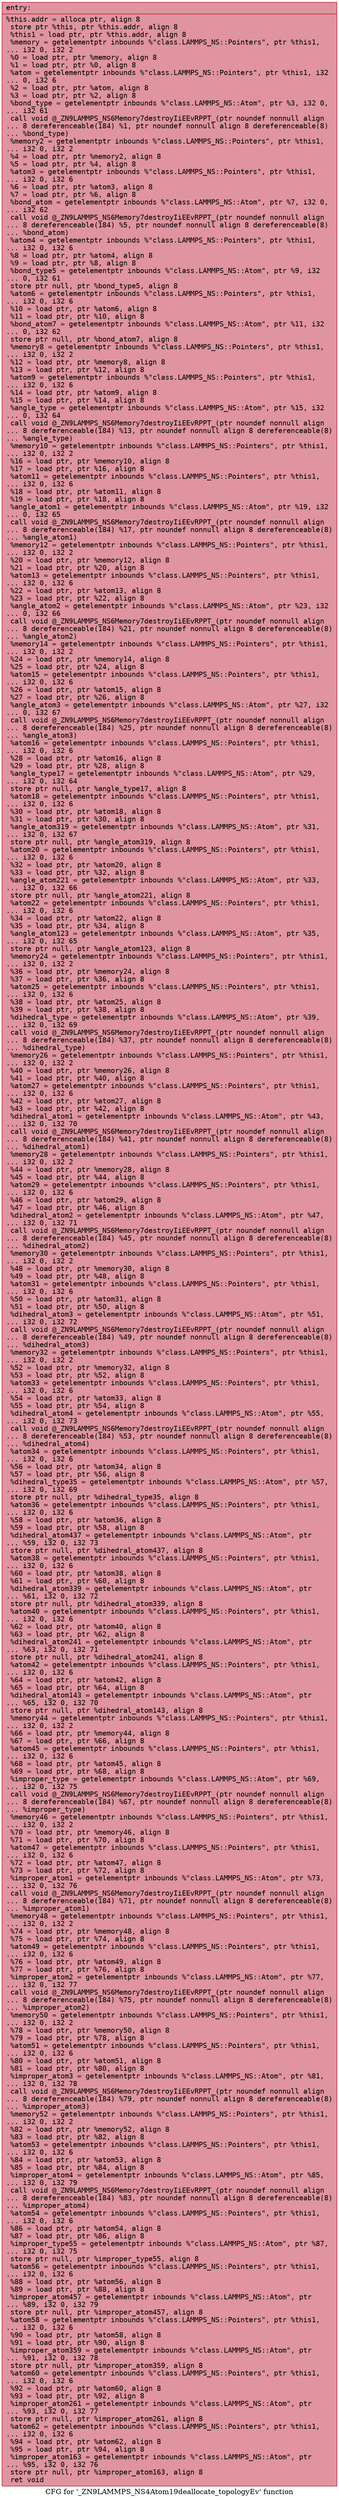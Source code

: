 digraph "CFG for '_ZN9LAMMPS_NS4Atom19deallocate_topologyEv' function" {
	label="CFG for '_ZN9LAMMPS_NS4Atom19deallocate_topologyEv' function";

	Node0x55aea8e6bf10 [shape=record,color="#b70d28ff", style=filled, fillcolor="#b70d2870" fontname="Courier",label="{entry:\l|  %this.addr = alloca ptr, align 8\l  store ptr %this, ptr %this.addr, align 8\l  %this1 = load ptr, ptr %this.addr, align 8\l  %memory = getelementptr inbounds %\"class.LAMMPS_NS::Pointers\", ptr %this1,\l... i32 0, i32 2\l  %0 = load ptr, ptr %memory, align 8\l  %1 = load ptr, ptr %0, align 8\l  %atom = getelementptr inbounds %\"class.LAMMPS_NS::Pointers\", ptr %this1, i32\l... 0, i32 6\l  %2 = load ptr, ptr %atom, align 8\l  %3 = load ptr, ptr %2, align 8\l  %bond_type = getelementptr inbounds %\"class.LAMMPS_NS::Atom\", ptr %3, i32 0,\l... i32 61\l  call void @_ZN9LAMMPS_NS6Memory7destroyIiEEvRPPT_(ptr noundef nonnull align\l... 8 dereferenceable(184) %1, ptr noundef nonnull align 8 dereferenceable(8)\l... %bond_type)\l  %memory2 = getelementptr inbounds %\"class.LAMMPS_NS::Pointers\", ptr %this1,\l... i32 0, i32 2\l  %4 = load ptr, ptr %memory2, align 8\l  %5 = load ptr, ptr %4, align 8\l  %atom3 = getelementptr inbounds %\"class.LAMMPS_NS::Pointers\", ptr %this1,\l... i32 0, i32 6\l  %6 = load ptr, ptr %atom3, align 8\l  %7 = load ptr, ptr %6, align 8\l  %bond_atom = getelementptr inbounds %\"class.LAMMPS_NS::Atom\", ptr %7, i32 0,\l... i32 62\l  call void @_ZN9LAMMPS_NS6Memory7destroyIiEEvRPPT_(ptr noundef nonnull align\l... 8 dereferenceable(184) %5, ptr noundef nonnull align 8 dereferenceable(8)\l... %bond_atom)\l  %atom4 = getelementptr inbounds %\"class.LAMMPS_NS::Pointers\", ptr %this1,\l... i32 0, i32 6\l  %8 = load ptr, ptr %atom4, align 8\l  %9 = load ptr, ptr %8, align 8\l  %bond_type5 = getelementptr inbounds %\"class.LAMMPS_NS::Atom\", ptr %9, i32\l... 0, i32 61\l  store ptr null, ptr %bond_type5, align 8\l  %atom6 = getelementptr inbounds %\"class.LAMMPS_NS::Pointers\", ptr %this1,\l... i32 0, i32 6\l  %10 = load ptr, ptr %atom6, align 8\l  %11 = load ptr, ptr %10, align 8\l  %bond_atom7 = getelementptr inbounds %\"class.LAMMPS_NS::Atom\", ptr %11, i32\l... 0, i32 62\l  store ptr null, ptr %bond_atom7, align 8\l  %memory8 = getelementptr inbounds %\"class.LAMMPS_NS::Pointers\", ptr %this1,\l... i32 0, i32 2\l  %12 = load ptr, ptr %memory8, align 8\l  %13 = load ptr, ptr %12, align 8\l  %atom9 = getelementptr inbounds %\"class.LAMMPS_NS::Pointers\", ptr %this1,\l... i32 0, i32 6\l  %14 = load ptr, ptr %atom9, align 8\l  %15 = load ptr, ptr %14, align 8\l  %angle_type = getelementptr inbounds %\"class.LAMMPS_NS::Atom\", ptr %15, i32\l... 0, i32 64\l  call void @_ZN9LAMMPS_NS6Memory7destroyIiEEvRPPT_(ptr noundef nonnull align\l... 8 dereferenceable(184) %13, ptr noundef nonnull align 8 dereferenceable(8)\l... %angle_type)\l  %memory10 = getelementptr inbounds %\"class.LAMMPS_NS::Pointers\", ptr %this1,\l... i32 0, i32 2\l  %16 = load ptr, ptr %memory10, align 8\l  %17 = load ptr, ptr %16, align 8\l  %atom11 = getelementptr inbounds %\"class.LAMMPS_NS::Pointers\", ptr %this1,\l... i32 0, i32 6\l  %18 = load ptr, ptr %atom11, align 8\l  %19 = load ptr, ptr %18, align 8\l  %angle_atom1 = getelementptr inbounds %\"class.LAMMPS_NS::Atom\", ptr %19, i32\l... 0, i32 65\l  call void @_ZN9LAMMPS_NS6Memory7destroyIiEEvRPPT_(ptr noundef nonnull align\l... 8 dereferenceable(184) %17, ptr noundef nonnull align 8 dereferenceable(8)\l... %angle_atom1)\l  %memory12 = getelementptr inbounds %\"class.LAMMPS_NS::Pointers\", ptr %this1,\l... i32 0, i32 2\l  %20 = load ptr, ptr %memory12, align 8\l  %21 = load ptr, ptr %20, align 8\l  %atom13 = getelementptr inbounds %\"class.LAMMPS_NS::Pointers\", ptr %this1,\l... i32 0, i32 6\l  %22 = load ptr, ptr %atom13, align 8\l  %23 = load ptr, ptr %22, align 8\l  %angle_atom2 = getelementptr inbounds %\"class.LAMMPS_NS::Atom\", ptr %23, i32\l... 0, i32 66\l  call void @_ZN9LAMMPS_NS6Memory7destroyIiEEvRPPT_(ptr noundef nonnull align\l... 8 dereferenceable(184) %21, ptr noundef nonnull align 8 dereferenceable(8)\l... %angle_atom2)\l  %memory14 = getelementptr inbounds %\"class.LAMMPS_NS::Pointers\", ptr %this1,\l... i32 0, i32 2\l  %24 = load ptr, ptr %memory14, align 8\l  %25 = load ptr, ptr %24, align 8\l  %atom15 = getelementptr inbounds %\"class.LAMMPS_NS::Pointers\", ptr %this1,\l... i32 0, i32 6\l  %26 = load ptr, ptr %atom15, align 8\l  %27 = load ptr, ptr %26, align 8\l  %angle_atom3 = getelementptr inbounds %\"class.LAMMPS_NS::Atom\", ptr %27, i32\l... 0, i32 67\l  call void @_ZN9LAMMPS_NS6Memory7destroyIiEEvRPPT_(ptr noundef nonnull align\l... 8 dereferenceable(184) %25, ptr noundef nonnull align 8 dereferenceable(8)\l... %angle_atom3)\l  %atom16 = getelementptr inbounds %\"class.LAMMPS_NS::Pointers\", ptr %this1,\l... i32 0, i32 6\l  %28 = load ptr, ptr %atom16, align 8\l  %29 = load ptr, ptr %28, align 8\l  %angle_type17 = getelementptr inbounds %\"class.LAMMPS_NS::Atom\", ptr %29,\l... i32 0, i32 64\l  store ptr null, ptr %angle_type17, align 8\l  %atom18 = getelementptr inbounds %\"class.LAMMPS_NS::Pointers\", ptr %this1,\l... i32 0, i32 6\l  %30 = load ptr, ptr %atom18, align 8\l  %31 = load ptr, ptr %30, align 8\l  %angle_atom319 = getelementptr inbounds %\"class.LAMMPS_NS::Atom\", ptr %31,\l... i32 0, i32 67\l  store ptr null, ptr %angle_atom319, align 8\l  %atom20 = getelementptr inbounds %\"class.LAMMPS_NS::Pointers\", ptr %this1,\l... i32 0, i32 6\l  %32 = load ptr, ptr %atom20, align 8\l  %33 = load ptr, ptr %32, align 8\l  %angle_atom221 = getelementptr inbounds %\"class.LAMMPS_NS::Atom\", ptr %33,\l... i32 0, i32 66\l  store ptr null, ptr %angle_atom221, align 8\l  %atom22 = getelementptr inbounds %\"class.LAMMPS_NS::Pointers\", ptr %this1,\l... i32 0, i32 6\l  %34 = load ptr, ptr %atom22, align 8\l  %35 = load ptr, ptr %34, align 8\l  %angle_atom123 = getelementptr inbounds %\"class.LAMMPS_NS::Atom\", ptr %35,\l... i32 0, i32 65\l  store ptr null, ptr %angle_atom123, align 8\l  %memory24 = getelementptr inbounds %\"class.LAMMPS_NS::Pointers\", ptr %this1,\l... i32 0, i32 2\l  %36 = load ptr, ptr %memory24, align 8\l  %37 = load ptr, ptr %36, align 8\l  %atom25 = getelementptr inbounds %\"class.LAMMPS_NS::Pointers\", ptr %this1,\l... i32 0, i32 6\l  %38 = load ptr, ptr %atom25, align 8\l  %39 = load ptr, ptr %38, align 8\l  %dihedral_type = getelementptr inbounds %\"class.LAMMPS_NS::Atom\", ptr %39,\l... i32 0, i32 69\l  call void @_ZN9LAMMPS_NS6Memory7destroyIiEEvRPPT_(ptr noundef nonnull align\l... 8 dereferenceable(184) %37, ptr noundef nonnull align 8 dereferenceable(8)\l... %dihedral_type)\l  %memory26 = getelementptr inbounds %\"class.LAMMPS_NS::Pointers\", ptr %this1,\l... i32 0, i32 2\l  %40 = load ptr, ptr %memory26, align 8\l  %41 = load ptr, ptr %40, align 8\l  %atom27 = getelementptr inbounds %\"class.LAMMPS_NS::Pointers\", ptr %this1,\l... i32 0, i32 6\l  %42 = load ptr, ptr %atom27, align 8\l  %43 = load ptr, ptr %42, align 8\l  %dihedral_atom1 = getelementptr inbounds %\"class.LAMMPS_NS::Atom\", ptr %43,\l... i32 0, i32 70\l  call void @_ZN9LAMMPS_NS6Memory7destroyIiEEvRPPT_(ptr noundef nonnull align\l... 8 dereferenceable(184) %41, ptr noundef nonnull align 8 dereferenceable(8)\l... %dihedral_atom1)\l  %memory28 = getelementptr inbounds %\"class.LAMMPS_NS::Pointers\", ptr %this1,\l... i32 0, i32 2\l  %44 = load ptr, ptr %memory28, align 8\l  %45 = load ptr, ptr %44, align 8\l  %atom29 = getelementptr inbounds %\"class.LAMMPS_NS::Pointers\", ptr %this1,\l... i32 0, i32 6\l  %46 = load ptr, ptr %atom29, align 8\l  %47 = load ptr, ptr %46, align 8\l  %dihedral_atom2 = getelementptr inbounds %\"class.LAMMPS_NS::Atom\", ptr %47,\l... i32 0, i32 71\l  call void @_ZN9LAMMPS_NS6Memory7destroyIiEEvRPPT_(ptr noundef nonnull align\l... 8 dereferenceable(184) %45, ptr noundef nonnull align 8 dereferenceable(8)\l... %dihedral_atom2)\l  %memory30 = getelementptr inbounds %\"class.LAMMPS_NS::Pointers\", ptr %this1,\l... i32 0, i32 2\l  %48 = load ptr, ptr %memory30, align 8\l  %49 = load ptr, ptr %48, align 8\l  %atom31 = getelementptr inbounds %\"class.LAMMPS_NS::Pointers\", ptr %this1,\l... i32 0, i32 6\l  %50 = load ptr, ptr %atom31, align 8\l  %51 = load ptr, ptr %50, align 8\l  %dihedral_atom3 = getelementptr inbounds %\"class.LAMMPS_NS::Atom\", ptr %51,\l... i32 0, i32 72\l  call void @_ZN9LAMMPS_NS6Memory7destroyIiEEvRPPT_(ptr noundef nonnull align\l... 8 dereferenceable(184) %49, ptr noundef nonnull align 8 dereferenceable(8)\l... %dihedral_atom3)\l  %memory32 = getelementptr inbounds %\"class.LAMMPS_NS::Pointers\", ptr %this1,\l... i32 0, i32 2\l  %52 = load ptr, ptr %memory32, align 8\l  %53 = load ptr, ptr %52, align 8\l  %atom33 = getelementptr inbounds %\"class.LAMMPS_NS::Pointers\", ptr %this1,\l... i32 0, i32 6\l  %54 = load ptr, ptr %atom33, align 8\l  %55 = load ptr, ptr %54, align 8\l  %dihedral_atom4 = getelementptr inbounds %\"class.LAMMPS_NS::Atom\", ptr %55,\l... i32 0, i32 73\l  call void @_ZN9LAMMPS_NS6Memory7destroyIiEEvRPPT_(ptr noundef nonnull align\l... 8 dereferenceable(184) %53, ptr noundef nonnull align 8 dereferenceable(8)\l... %dihedral_atom4)\l  %atom34 = getelementptr inbounds %\"class.LAMMPS_NS::Pointers\", ptr %this1,\l... i32 0, i32 6\l  %56 = load ptr, ptr %atom34, align 8\l  %57 = load ptr, ptr %56, align 8\l  %dihedral_type35 = getelementptr inbounds %\"class.LAMMPS_NS::Atom\", ptr %57,\l... i32 0, i32 69\l  store ptr null, ptr %dihedral_type35, align 8\l  %atom36 = getelementptr inbounds %\"class.LAMMPS_NS::Pointers\", ptr %this1,\l... i32 0, i32 6\l  %58 = load ptr, ptr %atom36, align 8\l  %59 = load ptr, ptr %58, align 8\l  %dihedral_atom437 = getelementptr inbounds %\"class.LAMMPS_NS::Atom\", ptr\l... %59, i32 0, i32 73\l  store ptr null, ptr %dihedral_atom437, align 8\l  %atom38 = getelementptr inbounds %\"class.LAMMPS_NS::Pointers\", ptr %this1,\l... i32 0, i32 6\l  %60 = load ptr, ptr %atom38, align 8\l  %61 = load ptr, ptr %60, align 8\l  %dihedral_atom339 = getelementptr inbounds %\"class.LAMMPS_NS::Atom\", ptr\l... %61, i32 0, i32 72\l  store ptr null, ptr %dihedral_atom339, align 8\l  %atom40 = getelementptr inbounds %\"class.LAMMPS_NS::Pointers\", ptr %this1,\l... i32 0, i32 6\l  %62 = load ptr, ptr %atom40, align 8\l  %63 = load ptr, ptr %62, align 8\l  %dihedral_atom241 = getelementptr inbounds %\"class.LAMMPS_NS::Atom\", ptr\l... %63, i32 0, i32 71\l  store ptr null, ptr %dihedral_atom241, align 8\l  %atom42 = getelementptr inbounds %\"class.LAMMPS_NS::Pointers\", ptr %this1,\l... i32 0, i32 6\l  %64 = load ptr, ptr %atom42, align 8\l  %65 = load ptr, ptr %64, align 8\l  %dihedral_atom143 = getelementptr inbounds %\"class.LAMMPS_NS::Atom\", ptr\l... %65, i32 0, i32 70\l  store ptr null, ptr %dihedral_atom143, align 8\l  %memory44 = getelementptr inbounds %\"class.LAMMPS_NS::Pointers\", ptr %this1,\l... i32 0, i32 2\l  %66 = load ptr, ptr %memory44, align 8\l  %67 = load ptr, ptr %66, align 8\l  %atom45 = getelementptr inbounds %\"class.LAMMPS_NS::Pointers\", ptr %this1,\l... i32 0, i32 6\l  %68 = load ptr, ptr %atom45, align 8\l  %69 = load ptr, ptr %68, align 8\l  %improper_type = getelementptr inbounds %\"class.LAMMPS_NS::Atom\", ptr %69,\l... i32 0, i32 75\l  call void @_ZN9LAMMPS_NS6Memory7destroyIiEEvRPPT_(ptr noundef nonnull align\l... 8 dereferenceable(184) %67, ptr noundef nonnull align 8 dereferenceable(8)\l... %improper_type)\l  %memory46 = getelementptr inbounds %\"class.LAMMPS_NS::Pointers\", ptr %this1,\l... i32 0, i32 2\l  %70 = load ptr, ptr %memory46, align 8\l  %71 = load ptr, ptr %70, align 8\l  %atom47 = getelementptr inbounds %\"class.LAMMPS_NS::Pointers\", ptr %this1,\l... i32 0, i32 6\l  %72 = load ptr, ptr %atom47, align 8\l  %73 = load ptr, ptr %72, align 8\l  %improper_atom1 = getelementptr inbounds %\"class.LAMMPS_NS::Atom\", ptr %73,\l... i32 0, i32 76\l  call void @_ZN9LAMMPS_NS6Memory7destroyIiEEvRPPT_(ptr noundef nonnull align\l... 8 dereferenceable(184) %71, ptr noundef nonnull align 8 dereferenceable(8)\l... %improper_atom1)\l  %memory48 = getelementptr inbounds %\"class.LAMMPS_NS::Pointers\", ptr %this1,\l... i32 0, i32 2\l  %74 = load ptr, ptr %memory48, align 8\l  %75 = load ptr, ptr %74, align 8\l  %atom49 = getelementptr inbounds %\"class.LAMMPS_NS::Pointers\", ptr %this1,\l... i32 0, i32 6\l  %76 = load ptr, ptr %atom49, align 8\l  %77 = load ptr, ptr %76, align 8\l  %improper_atom2 = getelementptr inbounds %\"class.LAMMPS_NS::Atom\", ptr %77,\l... i32 0, i32 77\l  call void @_ZN9LAMMPS_NS6Memory7destroyIiEEvRPPT_(ptr noundef nonnull align\l... 8 dereferenceable(184) %75, ptr noundef nonnull align 8 dereferenceable(8)\l... %improper_atom2)\l  %memory50 = getelementptr inbounds %\"class.LAMMPS_NS::Pointers\", ptr %this1,\l... i32 0, i32 2\l  %78 = load ptr, ptr %memory50, align 8\l  %79 = load ptr, ptr %78, align 8\l  %atom51 = getelementptr inbounds %\"class.LAMMPS_NS::Pointers\", ptr %this1,\l... i32 0, i32 6\l  %80 = load ptr, ptr %atom51, align 8\l  %81 = load ptr, ptr %80, align 8\l  %improper_atom3 = getelementptr inbounds %\"class.LAMMPS_NS::Atom\", ptr %81,\l... i32 0, i32 78\l  call void @_ZN9LAMMPS_NS6Memory7destroyIiEEvRPPT_(ptr noundef nonnull align\l... 8 dereferenceable(184) %79, ptr noundef nonnull align 8 dereferenceable(8)\l... %improper_atom3)\l  %memory52 = getelementptr inbounds %\"class.LAMMPS_NS::Pointers\", ptr %this1,\l... i32 0, i32 2\l  %82 = load ptr, ptr %memory52, align 8\l  %83 = load ptr, ptr %82, align 8\l  %atom53 = getelementptr inbounds %\"class.LAMMPS_NS::Pointers\", ptr %this1,\l... i32 0, i32 6\l  %84 = load ptr, ptr %atom53, align 8\l  %85 = load ptr, ptr %84, align 8\l  %improper_atom4 = getelementptr inbounds %\"class.LAMMPS_NS::Atom\", ptr %85,\l... i32 0, i32 79\l  call void @_ZN9LAMMPS_NS6Memory7destroyIiEEvRPPT_(ptr noundef nonnull align\l... 8 dereferenceable(184) %83, ptr noundef nonnull align 8 dereferenceable(8)\l... %improper_atom4)\l  %atom54 = getelementptr inbounds %\"class.LAMMPS_NS::Pointers\", ptr %this1,\l... i32 0, i32 6\l  %86 = load ptr, ptr %atom54, align 8\l  %87 = load ptr, ptr %86, align 8\l  %improper_type55 = getelementptr inbounds %\"class.LAMMPS_NS::Atom\", ptr %87,\l... i32 0, i32 75\l  store ptr null, ptr %improper_type55, align 8\l  %atom56 = getelementptr inbounds %\"class.LAMMPS_NS::Pointers\", ptr %this1,\l... i32 0, i32 6\l  %88 = load ptr, ptr %atom56, align 8\l  %89 = load ptr, ptr %88, align 8\l  %improper_atom457 = getelementptr inbounds %\"class.LAMMPS_NS::Atom\", ptr\l... %89, i32 0, i32 79\l  store ptr null, ptr %improper_atom457, align 8\l  %atom58 = getelementptr inbounds %\"class.LAMMPS_NS::Pointers\", ptr %this1,\l... i32 0, i32 6\l  %90 = load ptr, ptr %atom58, align 8\l  %91 = load ptr, ptr %90, align 8\l  %improper_atom359 = getelementptr inbounds %\"class.LAMMPS_NS::Atom\", ptr\l... %91, i32 0, i32 78\l  store ptr null, ptr %improper_atom359, align 8\l  %atom60 = getelementptr inbounds %\"class.LAMMPS_NS::Pointers\", ptr %this1,\l... i32 0, i32 6\l  %92 = load ptr, ptr %atom60, align 8\l  %93 = load ptr, ptr %92, align 8\l  %improper_atom261 = getelementptr inbounds %\"class.LAMMPS_NS::Atom\", ptr\l... %93, i32 0, i32 77\l  store ptr null, ptr %improper_atom261, align 8\l  %atom62 = getelementptr inbounds %\"class.LAMMPS_NS::Pointers\", ptr %this1,\l... i32 0, i32 6\l  %94 = load ptr, ptr %atom62, align 8\l  %95 = load ptr, ptr %94, align 8\l  %improper_atom163 = getelementptr inbounds %\"class.LAMMPS_NS::Atom\", ptr\l... %95, i32 0, i32 76\l  store ptr null, ptr %improper_atom163, align 8\l  ret void\l}"];
}
